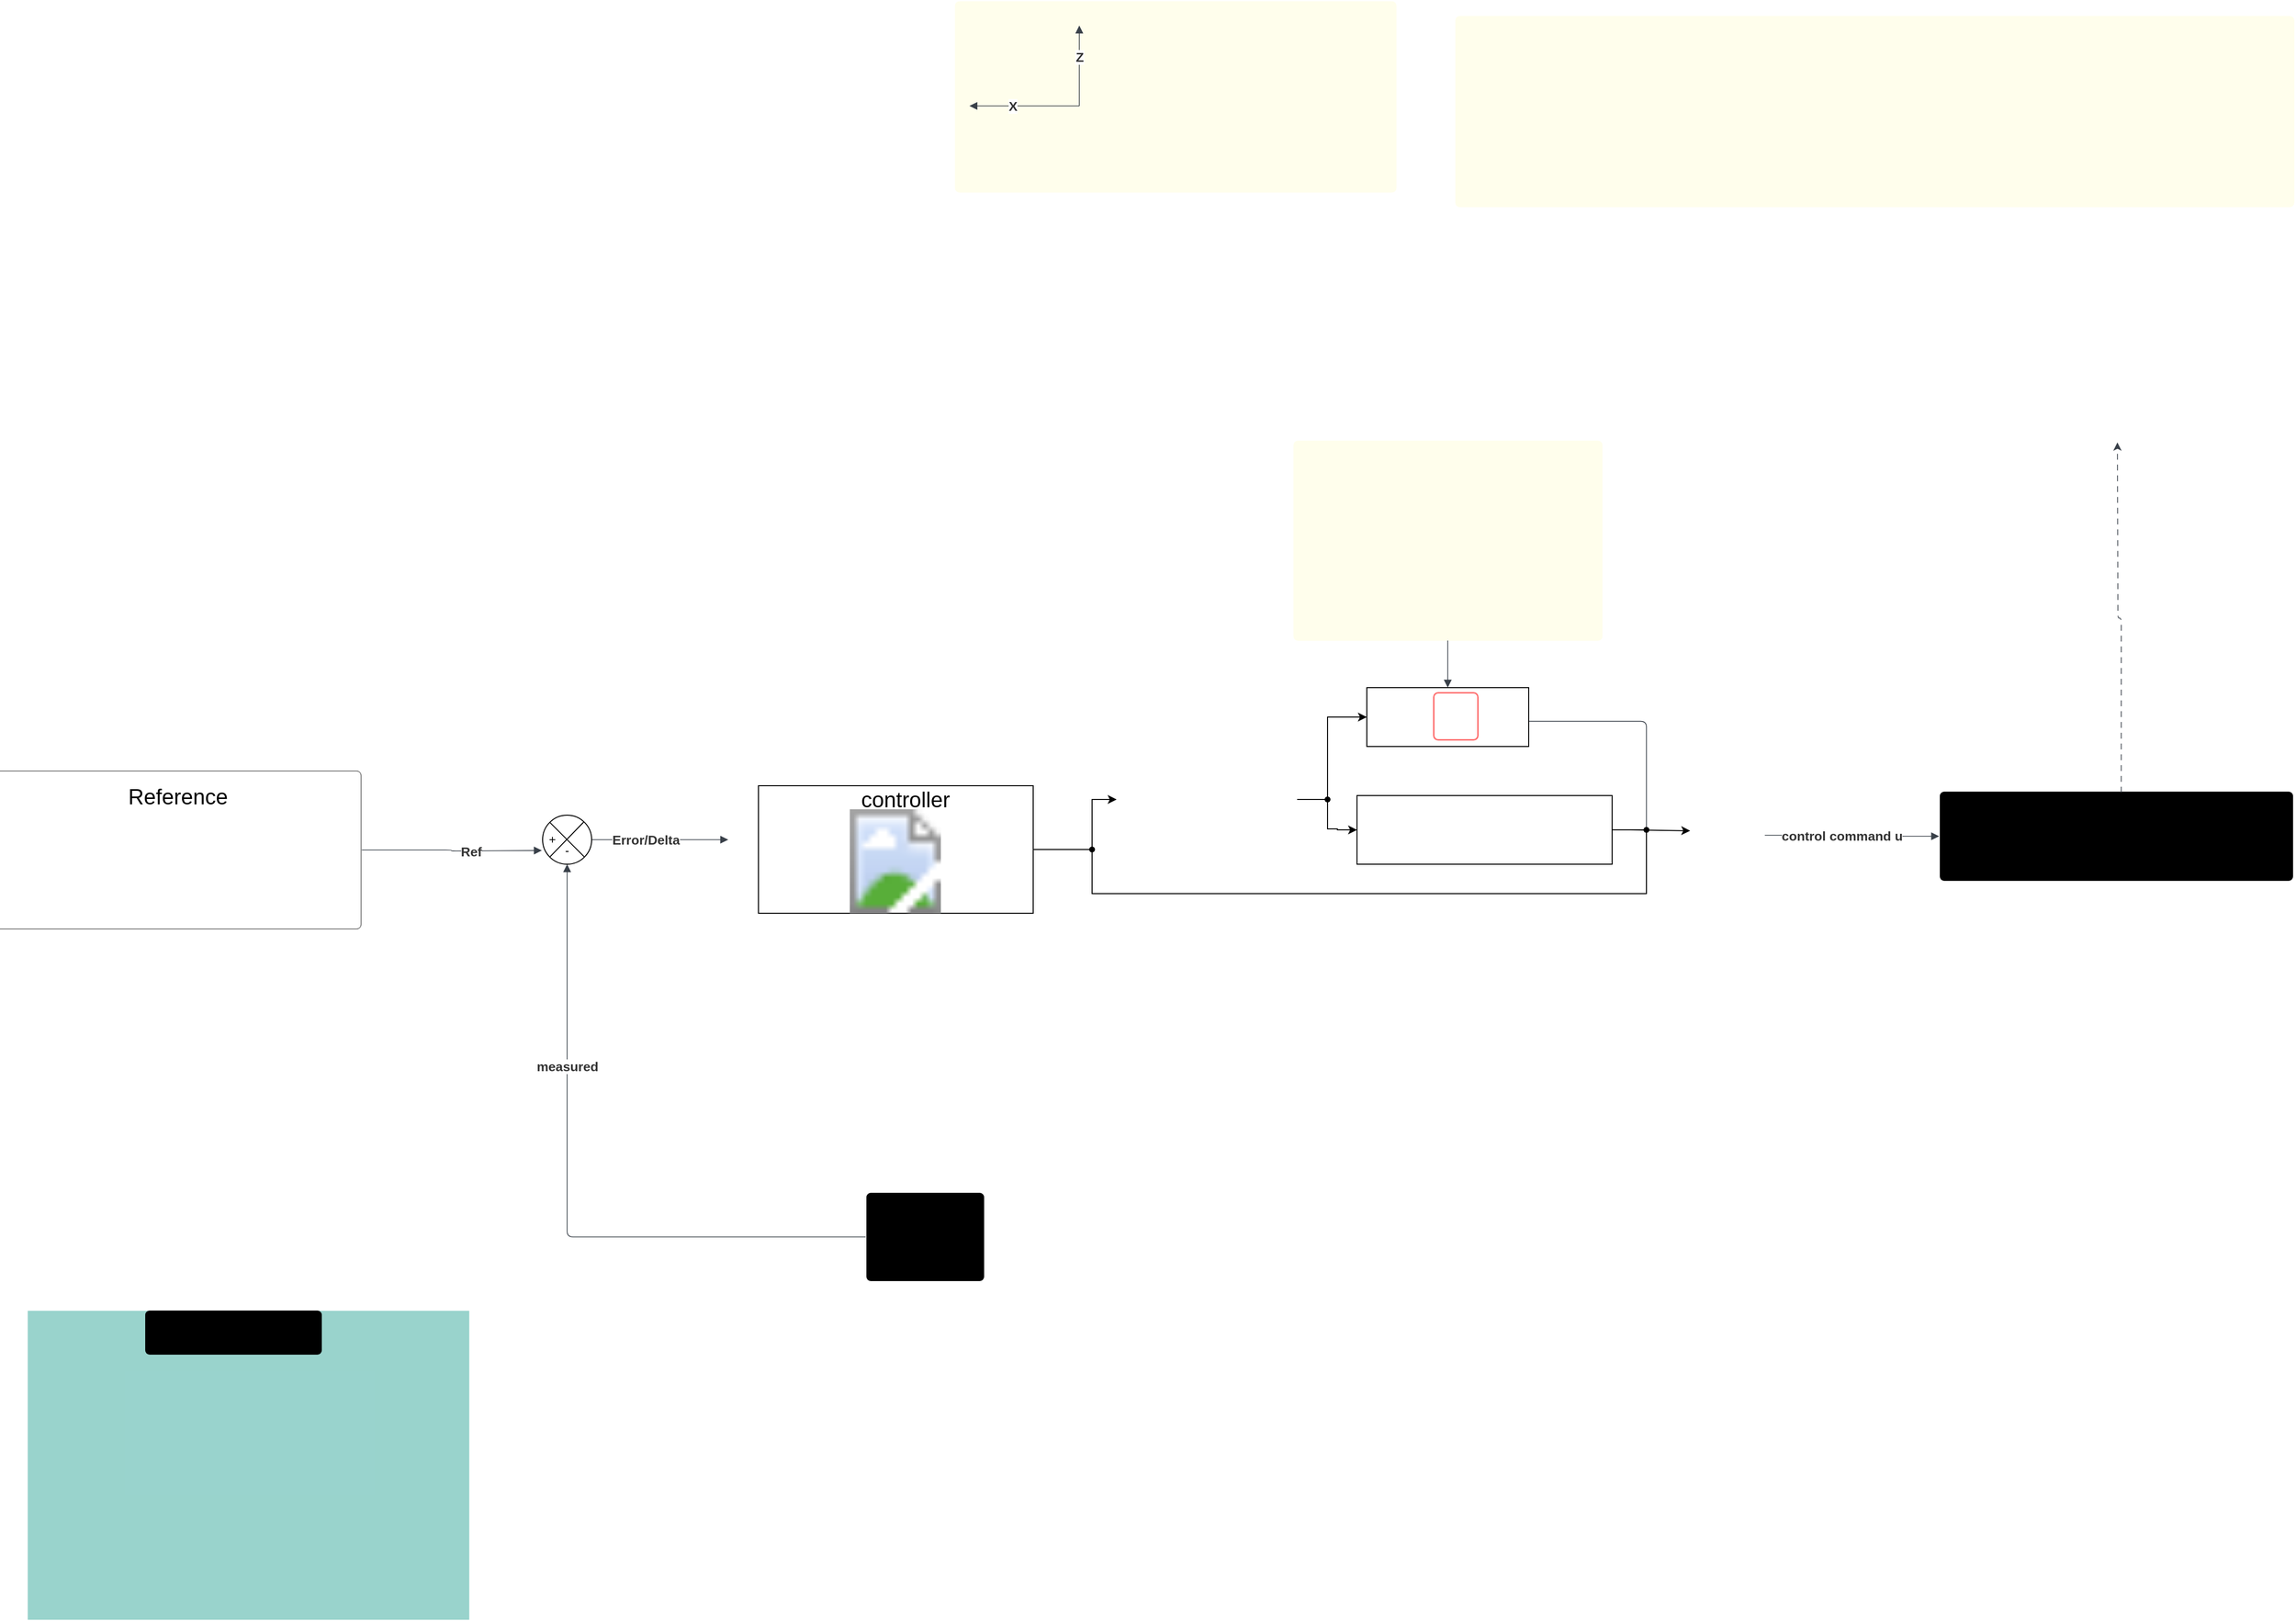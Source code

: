 <mxfile version="24.8.8">
  <diagram name="Page-1" id="n2f0F_dpqC1D0QJt5zLc">
    <mxGraphModel dx="1550" dy="2553" grid="1" gridSize="10" guides="1" tooltips="1" connect="1" arrows="1" fold="1" page="1" pageScale="1" pageWidth="850" pageHeight="1100" math="0" shadow="0">
      <root>
        <mxCell id="0" />
        <mxCell id="1" parent="0" />
        <mxCell id="prXXR2PibG4hhnXOTKdj-2" value="" style="html=1;jettySize=18;whiteSpace=wrap;fontSize=13;strokeColor=#3a414a;strokeOpacity=100;strokeWidth=0.8;rounded=1;arcSize=12;edgeStyle=orthogonalEdgeStyle;startArrow=none;endArrow=block;endFill=1;exitX=1.002;exitY=0.5;exitPerimeter=0;entryX=-0.013;entryY=0.5;entryPerimeter=0;lucidId=pjetgG-RKikC;" edge="1" parent="1" source="prXXR2PibG4hhnXOTKdj-18">
          <mxGeometry width="100" height="100" relative="1" as="geometry">
            <Array as="points" />
            <mxPoint x="-240.78" y="-604" as="targetPoint" />
          </mxGeometry>
        </mxCell>
        <mxCell id="prXXR2PibG4hhnXOTKdj-3" value="Ref" style="text;html=1;resizable=0;labelBackgroundColor=default;align=center;verticalAlign=middle;fontStyle=1;fontColor=#333333;fontSize=13.3;" vertex="1" parent="prXXR2PibG4hhnXOTKdj-2">
          <mxGeometry x="0.212" relative="1" as="geometry" />
        </mxCell>
        <mxCell id="prXXR2PibG4hhnXOTKdj-4" value="" style="html=1;overflow=block;blockSpacing=1;whiteSpace=wrap;fontSize=13;spacing=0;fillOpacity=40;fillColor=#019281;strokeWidth=1.5;strokeColor=none;lucidId=3bet.HmTBwfm;" vertex="1" parent="1">
          <mxGeometry x="-765" y="-135" width="450" height="315" as="geometry" />
        </mxCell>
        <mxCell id="prXXR2PibG4hhnXOTKdj-5" value="" style="html=1;overflow=block;blockSpacing=1;whiteSpace=wrap;shape=image;fontSize=13;spacing=0;strokeColor=none;strokeOpacity=100;rounded=1;absoluteArcSize=1;arcSize=9;strokeWidth=0;image=https://images.lucid.app/images/7b44d9b7-9895-4415-a723-c06263f22bdd/content;imageAspect=0;lucidId=M~dtMs-Tfs0C;" vertex="1" parent="1">
          <mxGeometry x="-735" y="-105" width="392" height="270" as="geometry" />
        </mxCell>
        <mxCell id="prXXR2PibG4hhnXOTKdj-6" value="state vector" style="html=1;overflow=block;blockSpacing=1;whiteSpace=wrap;fontSize=16.7;fontStyle=4;spacing=0;strokeColor=#unset;rounded=1;absoluteArcSize=1;arcSize=9;fillColor=#unset;strokeWidth=NaN;lucidId=kaetuD~kKfKh;" vertex="1" parent="1">
          <mxGeometry x="-645" y="-135" width="180" height="45" as="geometry" />
        </mxCell>
        <mxCell id="prXXR2PibG4hhnXOTKdj-10" value="" style="html=1;jettySize=18;whiteSpace=wrap;fontSize=13;strokeColor=#3a414a;strokeOpacity=100;strokeWidth=0.8;rounded=1;arcSize=12;edgeStyle=orthogonalEdgeStyle;startArrow=none;endArrow=block;endFill=1;exitX=-0.006;exitY=0.5;exitPerimeter=0;entryX=0.5;entryY=1;lucidId=7jet78UWVw5v;entryDx=0;entryDy=0;" edge="1" parent="1" source="prXXR2PibG4hhnXOTKdj-12" target="prXXR2PibG4hhnXOTKdj-64">
          <mxGeometry width="100" height="100" relative="1" as="geometry">
            <Array as="points">
              <mxPoint x="-215" y="-210" />
            </Array>
            <mxPoint x="-210" y="-573.22" as="targetPoint" />
          </mxGeometry>
        </mxCell>
        <mxCell id="prXXR2PibG4hhnXOTKdj-11" value="measured" style="text;html=1;resizable=0;labelBackgroundColor=default;align=center;verticalAlign=middle;fontStyle=1;fontColor=#333333;fontSize=13.3;" vertex="1" parent="prXXR2PibG4hhnXOTKdj-10">
          <mxGeometry x="0.399" relative="1" as="geometry" />
        </mxCell>
        <mxCell id="prXXR2PibG4hhnXOTKdj-12" value="pixhawk measurments" style="html=1;overflow=block;blockSpacing=1;whiteSpace=wrap;fontSize=16.7;spacing=9;strokeColor=#unset;rounded=1;absoluteArcSize=1;arcSize=9;fillColor=#unset;strokeWidth=NaN;lucidId=xketGUvGLHrb;" vertex="1" parent="1">
          <mxGeometry x="90" y="-255" width="120" height="90" as="geometry" />
        </mxCell>
        <mxCell id="prXXR2PibG4hhnXOTKdj-13" value="" style="html=1;jettySize=18;whiteSpace=wrap;fontSize=13;strokeColor=#3a414a;strokeOpacity=100;strokeWidth=0.8;rounded=1;arcSize=12;edgeStyle=orthogonalEdgeStyle;startArrow=none;endArrow=block;endFill=1;entryX=-0.003;entryY=0.5;entryPerimeter=0;lucidId=uoetCV0IRE5H;exitX=1;exitY=0.5;exitDx=0;exitDy=0;" edge="1" parent="1" source="prXXR2PibG4hhnXOTKdj-64">
          <mxGeometry width="100" height="100" relative="1" as="geometry">
            <Array as="points" />
            <mxPoint x="-170" y="-610" as="sourcePoint" />
            <mxPoint x="-50.81" y="-615" as="targetPoint" />
          </mxGeometry>
        </mxCell>
        <mxCell id="prXXR2PibG4hhnXOTKdj-14" value="Error/Delta" style="text;html=1;resizable=0;labelBackgroundColor=default;align=center;verticalAlign=middle;fontStyle=1;fontColor=#333333;fontSize=13.3;" vertex="1" parent="prXXR2PibG4hhnXOTKdj-13">
          <mxGeometry x="-0.217" relative="1" as="geometry" />
        </mxCell>
        <mxCell id="prXXR2PibG4hhnXOTKdj-90" style="edgeStyle=orthogonalEdgeStyle;rounded=0;orthogonalLoop=1;jettySize=auto;html=1;entryX=0.63;entryY=1.021;entryDx=0;entryDy=0;entryPerimeter=0;endArrow=none;endFill=0;" edge="1" parent="1" source="prXXR2PibG4hhnXOTKdj-17" target="prXXR2PibG4hhnXOTKdj-91">
          <mxGeometry relative="1" as="geometry">
            <mxPoint x="560" y="-656" as="targetPoint" />
            <Array as="points">
              <mxPoint x="550" y="-656" />
            </Array>
          </mxGeometry>
        </mxCell>
        <mxCell id="prXXR2PibG4hhnXOTKdj-17" value="" style="html=1;overflow=block;blockSpacing=1;whiteSpace=wrap;shape=image;fontSize=13;spacing=0;strokeColor=none;strokeOpacity=100;rounded=1;absoluteArcSize=1;arcSize=9;strokeWidth=0;image=https://images.lucid.app/images/01029344-daa3-4cee-b728-da55d072090a/content;imageAspect=0;lucidId=Yvet~17-k-2h;" vertex="1" parent="1">
          <mxGeometry x="345" y="-701" width="184" height="90" as="geometry" />
        </mxCell>
        <mxCell id="prXXR2PibG4hhnXOTKdj-18" value="" style="html=1;overflow=block;blockSpacing=1;whiteSpace=wrap;fontSize=13;spacing=9;rounded=1;absoluteArcSize=1;arcSize=9;strokeWidth=NaN;lucidId=zwet6JKenKSA;container=1;collapsible=0;" vertex="1" parent="1">
          <mxGeometry x="-800" y="-685" width="375" height="161" as="geometry" />
        </mxCell>
        <mxCell id="prXXR2PibG4hhnXOTKdj-19" value="" style="html=1;overflow=block;blockSpacing=1;whiteSpace=wrap;shape=image;fontSize=13;spacing=0;strokeColor=none;strokeOpacity=100;rounded=1;absoluteArcSize=1;arcSize=9;strokeWidth=0;image=https://images.lucid.app/images/fe2ea840-0298-4867-a670-a9dc1a8532f5/content;imageAspect=0;lucidId=yietzDVqgzS5;" vertex="1" parent="prXXR2PibG4hhnXOTKdj-18">
          <mxGeometry x="7.5" y="46.5" width="360" height="111" as="geometry" />
        </mxCell>
        <mxCell id="prXXR2PibG4hhnXOTKdj-63" value="&lt;font style=&quot;font-size: 22px;&quot;&gt;Reference&lt;/font&gt;" style="text;html=1;align=center;verticalAlign=middle;resizable=0;points=[];autosize=1;strokeColor=none;fillColor=none;" vertex="1" parent="prXXR2PibG4hhnXOTKdj-18">
          <mxGeometry x="122.5" y="6.5" width="130" height="40" as="geometry" />
        </mxCell>
        <mxCell id="prXXR2PibG4hhnXOTKdj-27" value="" style="html=1;overflow=block;blockSpacing=1;whiteSpace=wrap;shape=image;fontSize=13;spacing=0;strokeColor=none;strokeOpacity=100;rounded=1;absoluteArcSize=1;arcSize=9;strokeWidth=0;image=https://images.lucid.app/images/20a82f16-ee72-40ab-9c04-8e971c2afa11/content;imageAspect=0;lucidId=_eftziFUTHap;" vertex="1" parent="1">
          <mxGeometry x="-285" y="-70" width="401" height="250" as="geometry" />
        </mxCell>
        <mxCell id="prXXR2PibG4hhnXOTKdj-28" value="" style="html=1;overflow=block;blockSpacing=1;whiteSpace=wrap;fontSize=13;spacing=9;strokeOpacity=0;fillOpacity=100;rounded=1;absoluteArcSize=1;arcSize=9;fillColor=#fffeec;strokeWidth=1.5;lucidId=8ifta6IlkKkd;container=1;collapsible=0;" vertex="1" parent="1">
          <mxGeometry x="525" y="-1022" width="315" height="204" as="geometry" />
        </mxCell>
        <mxCell id="prXXR2PibG4hhnXOTKdj-29" value="" style="html=1;overflow=block;blockSpacing=1;whiteSpace=wrap;shape=image;fontSize=13;spacing=0;strokeColor=none;strokeOpacity=100;rounded=1;absoluteArcSize=1;arcSize=9;strokeWidth=0;image=https://images.lucid.app/images/71cef820-0e37-43dc-b014-429911fe8e06/content;imageAspect=0;lucidId=-Fet5Ly-gNZe;" vertex="1" parent="prXXR2PibG4hhnXOTKdj-28">
          <mxGeometry x="60" y="132" width="180" height="58" as="geometry" />
        </mxCell>
        <mxCell id="prXXR2PibG4hhnXOTKdj-30" value="" style="html=1;overflow=block;blockSpacing=1;whiteSpace=wrap;shape=image;fontSize=13;spacing=0;strokeColor=none;rounded=1;absoluteArcSize=1;arcSize=9;strokeWidth=0;image=https://images.lucid.app/images/af7ed0a4-8d21-472f-a9ac-d09a6c3ccd3d/content;imageAspect=0;lucidId=daft0~lI4JD-;" vertex="1" parent="prXXR2PibG4hhnXOTKdj-28">
          <mxGeometry x="15" y="81" width="135" height="39" as="geometry" />
        </mxCell>
        <mxCell id="prXXR2PibG4hhnXOTKdj-31" value="" style="html=1;overflow=block;blockSpacing=1;whiteSpace=wrap;shape=image;fontSize=13;spacing=0;strokeColor=none;rounded=1;absoluteArcSize=1;arcSize=9;strokeWidth=0;image=https://images.lucid.app/images/17f199d1-e63e-4849-988d-1745f9e04caf/content;imageAspect=0;lucidId=Daft5_WTvuMS;" vertex="1" parent="prXXR2PibG4hhnXOTKdj-28">
          <mxGeometry x="15" y="22" width="135" height="59" as="geometry" />
        </mxCell>
        <mxCell id="prXXR2PibG4hhnXOTKdj-32" value="" style="html=1;overflow=block;blockSpacing=1;whiteSpace=wrap;shape=image;fontSize=13;spacing=0;strokeColor=none;strokeOpacity=100;rounded=1;absoluteArcSize=1;arcSize=9;strokeWidth=0;image=https://images.lucid.app/images/3ad522dc-9581-4647-836c-550ee6ce0f21/content;imageAspect=0;lucidId=3dftiNzfEtZk;" vertex="1" parent="prXXR2PibG4hhnXOTKdj-28">
          <mxGeometry x="180" y="60" width="120" height="72" as="geometry" />
        </mxCell>
        <mxCell id="prXXR2PibG4hhnXOTKdj-33" value="" style="html=1;overflow=block;blockSpacing=1;whiteSpace=wrap;shape=image;fontSize=13;spacing=0;strokeColor=none;strokeOpacity=100;rounded=1;absoluteArcSize=1;arcSize=9;strokeWidth=0;image=https://images.lucid.app/images/ebaa855c-c641-42c1-a290-10a9f411ff31/content;imageAspect=0;lucidId=niftn1aeXbw2;" vertex="1" parent="prXXR2PibG4hhnXOTKdj-28">
          <mxGeometry x="195" y="30" width="105" height="27" as="geometry" />
        </mxCell>
        <mxCell id="prXXR2PibG4hhnXOTKdj-34" value="" style="html=1;jettySize=18;whiteSpace=wrap;fontSize=13;strokeColor=#3a414a;strokeOpacity=100;strokeWidth=0.8;rounded=1;arcSize=12;edgeStyle=orthogonalEdgeStyle;startArrow=none;endArrow=block;endFill=1;exitX=0.5;exitY=1;exitPerimeter=0;entryX=0.5;entryY=0;lucidId=BlftLegUr~oP;entryDx=0;entryDy=0;" edge="1" parent="1" source="prXXR2PibG4hhnXOTKdj-28" target="prXXR2PibG4hhnXOTKdj-94">
          <mxGeometry width="100" height="100" relative="1" as="geometry">
            <Array as="points" />
            <mxPoint x="683" y="-780.756" as="targetPoint" />
          </mxGeometry>
        </mxCell>
        <mxCell id="prXXR2PibG4hhnXOTKdj-42" value="" style="html=1;jettySize=18;whiteSpace=wrap;fontSize=13;strokeColor=#3a414a;strokeOpacity=100;strokeWidth=0.8;rounded=1;arcSize=12;edgeStyle=orthogonalEdgeStyle;startArrow=none;endArrow=none;endFill=0;exitX=0.989;exitY=0.572;exitPerimeter=0;lucidId=cgktRWfJESS~;exitDx=0;exitDy=0;entryX=0.563;entryY=0.046;entryDx=0;entryDy=0;entryPerimeter=0;" edge="1" parent="1" source="prXXR2PibG4hhnXOTKdj-94" target="prXXR2PibG4hhnXOTKdj-97">
          <mxGeometry width="100" height="100" relative="1" as="geometry">
            <Array as="points" />
            <mxPoint x="880" y="-650" as="targetPoint" />
            <mxPoint x="773.72" y="-748.5" as="sourcePoint" />
          </mxGeometry>
        </mxCell>
        <mxCell id="prXXR2PibG4hhnXOTKdj-43" value="" style="html=1;overflow=block;blockSpacing=1;whiteSpace=wrap;shape=image;fontSize=13;spacing=0;strokeColor=none;strokeOpacity=100;rounded=1;absoluteArcSize=1;arcSize=9;strokeWidth=0;image=https://images.lucid.app/images/644f6c5c-1791-470b-95c5-e4ab66affad3/content;imageAspect=0;lucidId=JgktC1eq5qaf;" vertex="1" parent="1">
          <mxGeometry x="930" y="-673" width="78" height="107" as="geometry" />
        </mxCell>
        <mxCell id="prXXR2PibG4hhnXOTKdj-44" value="" style="html=1;jettySize=18;whiteSpace=wrap;fontSize=13;strokeColor=#3a414a;strokeOpacity=100;strokeWidth=0.8;rounded=1;arcSize=12;edgeStyle=orthogonalEdgeStyle;startArrow=none;endArrow=block;endFill=1;exitX=0.97;exitY=0.5;exitPerimeter=0;entryX=-0.002;entryY=0.5;entryPerimeter=0;lucidId=ihktWQGkeRXZ;" edge="1" parent="1" source="prXXR2PibG4hhnXOTKdj-43" target="prXXR2PibG4hhnXOTKdj-46">
          <mxGeometry width="100" height="100" relative="1" as="geometry">
            <Array as="points" />
          </mxGeometry>
        </mxCell>
        <mxCell id="prXXR2PibG4hhnXOTKdj-45" value="control command  u" style="text;html=1;resizable=0;labelBackgroundColor=default;align=center;verticalAlign=middle;fontStyle=1;fontColor=#333333;fontSize=13.3;" vertex="1" parent="prXXR2PibG4hhnXOTKdj-44">
          <mxGeometry x="-0.125" relative="1" as="geometry" />
        </mxCell>
        <mxCell id="prXXR2PibG4hhnXOTKdj-46" value="" style="html=1;overflow=block;blockSpacing=1;whiteSpace=wrap;fontSize=13;spacing=3.8;strokeColor=#unset;rounded=1;absoluteArcSize=1;arcSize=9;fillColor=#unset;strokeWidth=NaN;lucidId=rkktKtaw-jI-;container=1;collapsible=0;" vertex="1" parent="1">
          <mxGeometry x="1184" y="-664" width="360" height="91" as="geometry" />
        </mxCell>
        <mxCell id="prXXR2PibG4hhnXOTKdj-47" value="" style="html=1;overflow=block;blockSpacing=1;whiteSpace=wrap;shape=image;fontSize=13;spacing=0;strokeColor=none;strokeOpacity=100;rounded=1;absoluteArcSize=1;arcSize=9;strokeWidth=0;image=https://images.lucid.app/images/548d7ed2-4078-439b-a6de-2c299947749d/content;imageAspect=0;lucidId=pnktww_N32YS;" vertex="1" parent="prXXR2PibG4hhnXOTKdj-46">
          <mxGeometry x="15" y="46" width="329" height="28" as="geometry" />
        </mxCell>
        <mxCell id="prXXR2PibG4hhnXOTKdj-48" value="Dynamics" style="html=1;overflow=block;blockSpacing=1;whiteSpace=wrap;fontSize=16.7;spacing=0;strokeColor=#unset;rounded=1;absoluteArcSize=1;arcSize=9;fillColor=#unset;strokeWidth=NaN;lucidId=UnktWv8YYLsp;" vertex="1" parent="prXXR2PibG4hhnXOTKdj-46">
          <mxGeometry x="90" y="1" width="180" height="45" as="geometry" />
        </mxCell>
        <mxCell id="prXXR2PibG4hhnXOTKdj-49" value="" style="html=1;jettySize=18;whiteSpace=wrap;fontSize=13;strokeColor=#3a414a;strokeOpacity=100;dashed=1;fixDash=1;dashPattern=6 5;strokeWidth=0.8;rounded=1;arcSize=12;edgeStyle=orthogonalEdgeStyle;startArrow=none;exitX=0.527;exitY=0;exitPerimeter=0;lucidId=yoktscWsZ0of;" edge="1" parent="1" source="prXXR2PibG4hhnXOTKdj-48">
          <mxGeometry width="100" height="100" relative="1" as="geometry">
            <Array as="points" />
            <mxPoint x="1365" y="-1020" as="targetPoint" />
          </mxGeometry>
        </mxCell>
        <mxCell id="prXXR2PibG4hhnXOTKdj-50" value="" style="html=1;overflow=block;blockSpacing=1;whiteSpace=wrap;fontSize=13;spacing=9;strokeOpacity=0;fillOpacity=100;rounded=1;absoluteArcSize=1;arcSize=9;fillColor=#fffeec;strokeWidth=1.5;lucidId=mvktxyev0DAy;container=1;collapsible=0;" vertex="1" parent="1">
          <mxGeometry x="180" y="-1470" width="450" height="195" as="geometry" />
        </mxCell>
        <mxCell id="prXXR2PibG4hhnXOTKdj-51" value="" style="html=1;overflow=block;blockSpacing=1;whiteSpace=wrap;shape=image;fontSize=13;spacing=0;strokeColor=none;strokeOpacity=100;rounded=1;absoluteArcSize=1;arcSize=9;strokeWidth=0;image=https://images.lucid.app/images/5925a73c-a50b-4278-b5e7-33588b290d65/content;imageAspect=0;lucidId=Fvktwi2giHgQ;" vertex="1" parent="prXXR2PibG4hhnXOTKdj-50">
          <mxGeometry x="135" y="15" width="309" height="102" as="geometry" />
        </mxCell>
        <mxCell id="prXXR2PibG4hhnXOTKdj-52" value="" style="html=1;overflow=block;blockSpacing=1;whiteSpace=wrap;shape=image;fontSize=13;spacing=0;strokeColor=none;strokeOpacity=100;rounded=1;absoluteArcSize=1;arcSize=9;strokeWidth=0;image=https://images.lucid.app/images/712dc11d-055c-4fb4-852e-8a67d046d351/content;imageAspect=0;lucidId=Rxktb0A9Zn34;" vertex="1" parent="prXXR2PibG4hhnXOTKdj-50">
          <mxGeometry x="180" y="135" width="154" height="58" as="geometry" />
        </mxCell>
        <mxCell id="prXXR2PibG4hhnXOTKdj-53" value="" style="html=1;jettySize=18;whiteSpace=wrap;fontSize=13;strokeColor=#3a414a;strokeOpacity=100;strokeWidth=0.8;rounded=1;arcSize=12;edgeStyle=orthogonalEdgeStyle;startArrow=none;endArrow=block;endFill=1;lucidId=iyktygPWaCwh;" edge="1" parent="prXXR2PibG4hhnXOTKdj-50">
          <mxGeometry width="100" height="100" relative="1" as="geometry">
            <Array as="points" />
            <mxPoint x="127" y="107" as="sourcePoint" />
            <mxPoint x="127" y="25" as="targetPoint" />
          </mxGeometry>
        </mxCell>
        <mxCell id="prXXR2PibG4hhnXOTKdj-54" value="Z" style="text;html=1;resizable=0;labelBackgroundColor=default;align=center;verticalAlign=middle;fontStyle=1;fontColor=#333333;fontSize=13.3;" vertex="1" parent="prXXR2PibG4hhnXOTKdj-53">
          <mxGeometry x="0.226" relative="1" as="geometry" />
        </mxCell>
        <mxCell id="prXXR2PibG4hhnXOTKdj-55" value="" style="html=1;jettySize=18;whiteSpace=wrap;fontSize=13;strokeColor=#3a414a;strokeOpacity=100;strokeWidth=0.8;rounded=1;arcSize=12;edgeStyle=orthogonalEdgeStyle;startArrow=none;endArrow=block;endFill=1;lucidId=vykt.RaV9F9p;" edge="1" parent="prXXR2PibG4hhnXOTKdj-50">
          <mxGeometry width="100" height="100" relative="1" as="geometry">
            <Array as="points" />
            <mxPoint x="127" y="107" as="sourcePoint" />
            <mxPoint x="15" y="107" as="targetPoint" />
          </mxGeometry>
        </mxCell>
        <mxCell id="prXXR2PibG4hhnXOTKdj-56" value="X" style="text;html=1;resizable=0;labelBackgroundColor=default;align=center;verticalAlign=middle;fontStyle=1;fontColor=#333333;fontSize=13.3;" vertex="1" parent="prXXR2PibG4hhnXOTKdj-55">
          <mxGeometry x="0.226" relative="1" as="geometry" />
        </mxCell>
        <mxCell id="prXXR2PibG4hhnXOTKdj-57" value="" style="html=1;overflow=block;blockSpacing=1;whiteSpace=wrap;fontSize=13;spacing=9;strokeOpacity=0;fillOpacity=100;rounded=1;absoluteArcSize=1;arcSize=9;fillColor=#fffeec;strokeWidth=1.5;lucidId=pAkt4OJY_GvN;" vertex="1" parent="1">
          <mxGeometry x="690" y="-1455" width="855" height="195" as="geometry" />
        </mxCell>
        <mxCell id="prXXR2PibG4hhnXOTKdj-58" value="" style="group;dropTarget=0;pointerEvents=0;" vertex="1" parent="1">
          <mxGeometry x="698" y="-1320" width="348" height="49" as="geometry" />
        </mxCell>
        <mxCell id="prXXR2PibG4hhnXOTKdj-59" value="" style="html=1;overflow=block;blockSpacing=1;whiteSpace=wrap;shape=image;fontSize=13;spacing=0;strokeColor=none;strokeOpacity=100;rounded=1;absoluteArcSize=1;arcSize=9;strokeWidth=0;image=https://images.lucid.app/images/6ed1b684-0fec-4dc9-be25-7a435381522d/content;imageAspect=0;lucidId=QDkt4-AhcIS.;" vertex="1" parent="prXXR2PibG4hhnXOTKdj-58">
          <mxGeometry x="39" width="309" height="49" as="geometry" />
        </mxCell>
        <mxCell id="prXXR2PibG4hhnXOTKdj-60" value="" style="html=1;overflow=block;blockSpacing=1;whiteSpace=wrap;shape=image;fontSize=13;spacing=0;strokeColor=none;strokeOpacity=100;rounded=1;absoluteArcSize=1;arcSize=9;strokeWidth=0;image=https://images.lucid.app/images/82fd0ef7-f8e4-4186-9f34-c9054d06b799/content;imageAspect=0;lucidId=fKktPRAuMUwH;" vertex="1" parent="prXXR2PibG4hhnXOTKdj-58">
          <mxGeometry y="12" width="39" height="21" as="geometry" />
        </mxCell>
        <mxCell id="prXXR2PibG4hhnXOTKdj-61" value="" style="html=1;overflow=block;blockSpacing=1;whiteSpace=wrap;shape=image;fontSize=13;spacing=0;strokeColor=none;strokeOpacity=100;rounded=1;absoluteArcSize=1;arcSize=9;strokeWidth=0;image=https://images.lucid.app/images/3c640a7f-6bc9-4da9-bbc3-d5059afea9ed/content;imageAspect=0;lucidId=kNkt0C~3~5Mp;" vertex="1" parent="1">
          <mxGeometry x="698" y="-1401" width="371" height="57" as="geometry" />
        </mxCell>
        <UserObject label="" id="prXXR2PibG4hhnXOTKdj-68">
          <mxCell style="group" vertex="1" connectable="0" parent="1">
            <mxGeometry x="-240" y="-640" width="60" height="60" as="geometry" />
          </mxCell>
        </UserObject>
        <mxCell id="prXXR2PibG4hhnXOTKdj-71" value="" style="group" vertex="1" connectable="0" parent="prXXR2PibG4hhnXOTKdj-68">
          <mxGeometry x="-20" width="75" height="50" as="geometry" />
        </mxCell>
        <mxCell id="prXXR2PibG4hhnXOTKdj-72" value="" style="group" vertex="1" connectable="0" parent="prXXR2PibG4hhnXOTKdj-71">
          <mxGeometry width="70" height="50" as="geometry" />
        </mxCell>
        <mxCell id="prXXR2PibG4hhnXOTKdj-64" value="" style="ellipse;whiteSpace=wrap;html=1;aspect=fixed;" vertex="1" parent="prXXR2PibG4hhnXOTKdj-72">
          <mxGeometry x="20" width="50" height="50" as="geometry" />
        </mxCell>
        <mxCell id="prXXR2PibG4hhnXOTKdj-69" value="+" style="text;html=1;align=center;verticalAlign=middle;whiteSpace=wrap;rounded=0;" vertex="1" parent="prXXR2PibG4hhnXOTKdj-72">
          <mxGeometry y="10" width="60" height="30" as="geometry" />
        </mxCell>
        <mxCell id="prXXR2PibG4hhnXOTKdj-70" value="-" style="text;html=1;align=center;verticalAlign=middle;whiteSpace=wrap;rounded=0;" vertex="1" parent="prXXR2PibG4hhnXOTKdj-72">
          <mxGeometry x="40" y="31" width="10" height="10" as="geometry" />
        </mxCell>
        <mxCell id="prXXR2PibG4hhnXOTKdj-65" value="" style="endArrow=none;html=1;rounded=0;exitX=0;exitY=1;exitDx=0;exitDy=0;entryX=0.838;entryY=0.14;entryDx=0;entryDy=0;entryPerimeter=0;" edge="1" parent="prXXR2PibG4hhnXOTKdj-72" source="prXXR2PibG4hhnXOTKdj-64" target="prXXR2PibG4hhnXOTKdj-64">
          <mxGeometry width="50" height="50" relative="1" as="geometry">
            <mxPoint x="-94.75" y="-50.25" as="sourcePoint" />
            <mxPoint x="-57.25" y="-87.75" as="targetPoint" />
          </mxGeometry>
        </mxCell>
        <mxCell id="prXXR2PibG4hhnXOTKdj-67" value="" style="endArrow=none;html=1;rounded=0;exitX=0;exitY=0;exitDx=0;exitDy=0;entryX=1;entryY=1;entryDx=0;entryDy=0;" edge="1" parent="prXXR2PibG4hhnXOTKdj-72" source="prXXR2PibG4hhnXOTKdj-64" target="prXXR2PibG4hhnXOTKdj-64">
          <mxGeometry width="50" height="50" relative="1" as="geometry">
            <mxPoint x="-91" y="-37.5" as="sourcePoint" />
            <mxPoint x="72.5" y="49.5" as="targetPoint" />
          </mxGeometry>
        </mxCell>
        <mxCell id="prXXR2PibG4hhnXOTKdj-76" value="" style="group" vertex="1" connectable="0" parent="1">
          <mxGeometry x="-20" y="-670" width="280" height="130" as="geometry" />
        </mxCell>
        <mxCell id="prXXR2PibG4hhnXOTKdj-73" value="" style="rounded=0;whiteSpace=wrap;html=1;" vertex="1" parent="prXXR2PibG4hhnXOTKdj-76">
          <mxGeometry width="280" height="130" as="geometry" />
        </mxCell>
        <mxCell id="prXXR2PibG4hhnXOTKdj-23" value="" style="html=1;overflow=block;blockSpacing=1;whiteSpace=wrap;shape=image;fontSize=13;spacing=0;strokeColor=none;strokeOpacity=100;rounded=1;absoluteArcSize=1;arcSize=9;strokeWidth=0;image=https://images.lucid.app/images/9c0eb237-1370-4186-9349-79b5f40e5813/content;lucidId=wzetvrjOAH8t;" vertex="1" parent="prXXR2PibG4hhnXOTKdj-76">
          <mxGeometry x="10" y="24" width="259" height="106" as="geometry" />
        </mxCell>
        <mxCell id="prXXR2PibG4hhnXOTKdj-74" value="&lt;font style=&quot;font-size: 22px;&quot;&gt;&lt;span data-lucid-content=&quot;{&amp;quot;t&amp;quot;:&amp;quot;controller&amp;quot;,&amp;quot;m&amp;quot;:[{&amp;quot;s&amp;quot;:0,&amp;quot;n&amp;quot;:&amp;quot;s&amp;quot;,&amp;quot;v&amp;quot;:22.222,&amp;quot;e&amp;quot;:10},{&amp;quot;s&amp;quot;:0,&amp;quot;n&amp;quot;:&amp;quot;fsp&amp;quot;,&amp;quot;v&amp;quot;:&amp;quot;ss_presetShapeStyle1_textStyle&amp;quot;,&amp;quot;e&amp;quot;:10},{&amp;quot;s&amp;quot;:0,&amp;quot;n&amp;quot;:&amp;quot;fsp2&amp;quot;,&amp;quot;v&amp;quot;:&amp;quot;ss_presetShapeStyle1_textStyle&amp;quot;,&amp;quot;e&amp;quot;:10}]}&quot; data-lucid-type=&quot;application/vnd.lucid.text&quot;&gt;&lt;span style=&quot;color: rgb(0, 0, 0);&quot;&gt;controller&lt;/span&gt;&lt;/span&gt;&lt;/font&gt;" style="text;html=1;align=center;verticalAlign=middle;whiteSpace=wrap;rounded=0;" vertex="1" parent="prXXR2PibG4hhnXOTKdj-76">
          <mxGeometry x="120" width="60" height="30" as="geometry" />
        </mxCell>
        <mxCell id="prXXR2PibG4hhnXOTKdj-78" style="edgeStyle=orthogonalEdgeStyle;rounded=0;orthogonalLoop=1;jettySize=auto;html=1;exitX=0.329;exitY=0.533;exitDx=0;exitDy=0;exitPerimeter=0;entryX=0.183;entryY=0.5;entryDx=0;entryDy=0;entryPerimeter=0;endArrow=none;endFill=0;" edge="1" parent="1" source="prXXR2PibG4hhnXOTKdj-79" target="prXXR2PibG4hhnXOTKdj-97">
          <mxGeometry relative="1" as="geometry">
            <mxPoint x="320" y="-550" as="sourcePoint" />
            <mxPoint x="890" y="-560" as="targetPoint" />
            <Array as="points">
              <mxPoint x="320" y="-560" />
              <mxPoint x="885" y="-560" />
            </Array>
          </mxGeometry>
        </mxCell>
        <mxCell id="prXXR2PibG4hhnXOTKdj-80" value="" style="edgeStyle=orthogonalEdgeStyle;rounded=0;orthogonalLoop=1;jettySize=auto;html=1;exitX=1;exitY=0.5;exitDx=0;exitDy=0;entryDx=0;entryDy=0;endArrow=none;endFill=0;" edge="1" parent="1" source="prXXR2PibG4hhnXOTKdj-73" target="prXXR2PibG4hhnXOTKdj-79">
          <mxGeometry relative="1" as="geometry">
            <mxPoint x="260" y="-605" as="sourcePoint" />
            <mxPoint x="345" y="-656" as="targetPoint" />
            <Array as="points" />
          </mxGeometry>
        </mxCell>
        <mxCell id="prXXR2PibG4hhnXOTKdj-81" value="" style="edgeStyle=orthogonalEdgeStyle;rounded=0;orthogonalLoop=1;jettySize=auto;html=1;" edge="1" parent="1" source="prXXR2PibG4hhnXOTKdj-79" target="prXXR2PibG4hhnXOTKdj-17">
          <mxGeometry relative="1" as="geometry">
            <Array as="points">
              <mxPoint x="320" y="-656" />
            </Array>
          </mxGeometry>
        </mxCell>
        <mxCell id="prXXR2PibG4hhnXOTKdj-79" value="" style="shape=waypoint;sketch=0;fillStyle=solid;size=6;pointerEvents=1;points=[];fillColor=none;resizable=0;rotatable=0;perimeter=centerPerimeter;snapToPoint=1;" vertex="1" parent="1">
          <mxGeometry x="310" y="-615" width="20" height="20" as="geometry" />
        </mxCell>
        <mxCell id="prXXR2PibG4hhnXOTKdj-84" value="" style="group" vertex="1" connectable="0" parent="1">
          <mxGeometry x="590" y="-660" width="260" height="70" as="geometry" />
        </mxCell>
        <mxCell id="prXXR2PibG4hhnXOTKdj-83" value="" style="rounded=0;whiteSpace=wrap;html=1;" vertex="1" parent="prXXR2PibG4hhnXOTKdj-84">
          <mxGeometry width="260" height="70" as="geometry" />
        </mxCell>
        <mxCell id="prXXR2PibG4hhnXOTKdj-39" value="" style="html=1;overflow=block;blockSpacing=1;whiteSpace=wrap;shape=image;fontSize=13;spacing=0;strokeColor=none;strokeOpacity=100;rounded=1;absoluteArcSize=1;arcSize=9;strokeWidth=0;image=https://images.lucid.app/images/ccb28516-8b32-49a3-b933-566da058702f/content;imageAspect=0;lucidId=VvftWNFcxiKd;" vertex="1" parent="prXXR2PibG4hhnXOTKdj-84">
          <mxGeometry x="10" y="10" width="240" height="56" as="geometry" />
        </mxCell>
        <mxCell id="prXXR2PibG4hhnXOTKdj-92" style="edgeStyle=orthogonalEdgeStyle;rounded=0;orthogonalLoop=1;jettySize=auto;html=1;entryX=0;entryY=0.5;entryDx=0;entryDy=0;" edge="1" parent="1" source="prXXR2PibG4hhnXOTKdj-91" target="prXXR2PibG4hhnXOTKdj-94">
          <mxGeometry relative="1" as="geometry">
            <mxPoint x="560" y="-710" as="targetPoint" />
            <Array as="points">
              <mxPoint x="560" y="-740" />
            </Array>
          </mxGeometry>
        </mxCell>
        <mxCell id="prXXR2PibG4hhnXOTKdj-93" style="edgeStyle=orthogonalEdgeStyle;rounded=0;orthogonalLoop=1;jettySize=auto;html=1;entryX=0;entryY=0.5;entryDx=0;entryDy=0;" edge="1" parent="1" source="prXXR2PibG4hhnXOTKdj-91" target="prXXR2PibG4hhnXOTKdj-83">
          <mxGeometry relative="1" as="geometry">
            <mxPoint x="560" y="-610" as="targetPoint" />
            <Array as="points">
              <mxPoint x="560" y="-626" />
              <mxPoint x="570" y="-626" />
            </Array>
          </mxGeometry>
        </mxCell>
        <mxCell id="prXXR2PibG4hhnXOTKdj-91" value="" style="shape=waypoint;sketch=0;fillStyle=solid;size=6;pointerEvents=1;points=[];fillColor=none;resizable=0;rotatable=0;perimeter=centerPerimeter;snapToPoint=1;" vertex="1" parent="1">
          <mxGeometry x="550" y="-666" width="20" height="20" as="geometry" />
        </mxCell>
        <mxCell id="prXXR2PibG4hhnXOTKdj-96" value="" style="group" vertex="1" connectable="0" parent="1">
          <mxGeometry x="600" y="-770" width="165" height="60" as="geometry" />
        </mxCell>
        <mxCell id="prXXR2PibG4hhnXOTKdj-94" value="" style="rounded=0;whiteSpace=wrap;html=1;" vertex="1" parent="prXXR2PibG4hhnXOTKdj-96">
          <mxGeometry width="165" height="60" as="geometry" />
        </mxCell>
        <mxCell id="prXXR2PibG4hhnXOTKdj-35" value="" style="group;dropTarget=0;pointerEvents=0;" vertex="1" parent="prXXR2PibG4hhnXOTKdj-96">
          <mxGeometry x="8" y="5" width="150" height="48" as="geometry" />
        </mxCell>
        <mxCell id="prXXR2PibG4hhnXOTKdj-36" value="" style="html=1;overflow=block;blockSpacing=1;whiteSpace=wrap;shape=image;fontSize=13;spacing=0;strokeColor=none;strokeOpacity=100;rounded=1;absoluteArcSize=1;arcSize=9;strokeWidth=0;image=https://images.lucid.app/images/84308bc0-e8da-483d-b3e2-83c1991bc2d1/content;imageAspect=0;lucidId=9Cetr94VgOwR;" vertex="1" parent="prXXR2PibG4hhnXOTKdj-35">
          <mxGeometry y="3" width="150" height="41" as="geometry" />
        </mxCell>
        <mxCell id="prXXR2PibG4hhnXOTKdj-37" value="" style="html=1;overflow=block;blockSpacing=1;whiteSpace=wrap;fontSize=13;spacing=9;strokeColor=#fe7070;strokeOpacity=100;fillOpacity=0;rounded=1;absoluteArcSize=1;arcSize=9;fillColor=#000000;strokeWidth=1.5;lucidId=FkftAfynF6st;" vertex="1" parent="prXXR2PibG4hhnXOTKdj-35">
          <mxGeometry x="60" width="45" height="48" as="geometry" />
        </mxCell>
        <mxCell id="prXXR2PibG4hhnXOTKdj-97" value="" style="shape=waypoint;sketch=0;fillStyle=solid;size=6;pointerEvents=1;points=[];fillColor=none;resizable=0;rotatable=0;perimeter=centerPerimeter;snapToPoint=1;" vertex="1" parent="1">
          <mxGeometry x="875" y="-635" width="20" height="20" as="geometry" />
        </mxCell>
        <mxCell id="prXXR2PibG4hhnXOTKdj-98" style="edgeStyle=orthogonalEdgeStyle;rounded=0;orthogonalLoop=1;jettySize=auto;html=1;endArrow=none;endFill=0;" edge="1" parent="1" source="prXXR2PibG4hhnXOTKdj-83" target="prXXR2PibG4hhnXOTKdj-97">
          <mxGeometry relative="1" as="geometry" />
        </mxCell>
        <mxCell id="prXXR2PibG4hhnXOTKdj-99" style="edgeStyle=orthogonalEdgeStyle;rounded=0;orthogonalLoop=1;jettySize=auto;html=1;entryX=-0.006;entryY=0.457;entryDx=0;entryDy=0;entryPerimeter=0;" edge="1" parent="1" target="prXXR2PibG4hhnXOTKdj-43">
          <mxGeometry relative="1" as="geometry">
            <mxPoint x="869" y="-625" as="sourcePoint" />
            <mxPoint x="914.624" y="-627.846" as="targetPoint" />
          </mxGeometry>
        </mxCell>
      </root>
    </mxGraphModel>
  </diagram>
</mxfile>
